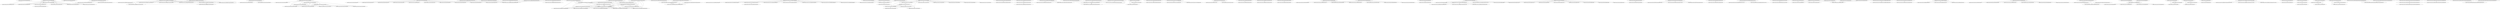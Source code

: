 digraph "ddg/ddg"
{
	"org.apache.commons.math.ode.TestProblemAbstract#107" -> "org.apache.commons.math.ode.TestProblemAbstract#143";
	"org.apache.commons.math.ode.TestProblemAbstract#96" -> "org.apache.commons.math.ode.TestProblemAbstract#127";
	"org.apache.commons.math.ode.nonstiff.DormandPrince54Integrator#53" -> "org.apache.commons.math.ode.nonstiff.DormandPrince54Integrator#104";
	"org.apache.commons.math.ode.nonstiff.AdaptiveStepsizeIntegrator#93" -> "org.apache.commons.math.ode.nonstiff.AdaptiveStepsizeIntegrator#315";
	"org.apache.commons.math.ode.ContinuousOutputModelTest#186" -> "org.apache.commons.math.ode.ContinuousOutputModelTest#43";
	"org.apache.commons.math.ode.ContinuousOutputModel#110" -> "org.apache.commons.math.ode.ContinuousOutputModel#182";
	"org.apache.commons.math.ode.AbstractIntegrator#64" -> "org.apache.commons.math.ode.AbstractIntegrator#87";
	"org.apache.commons.math.ode.TestProblemAbstract#96" -> "org.apache.commons.math.ode.TestProblemAbstract#135";
	"org.apache.commons.math.ode.TestProblemAbstract#96" -> "org.apache.commons.math.ode.TestProblemAbstract#119";
	"org.apache.commons.math.ode.nonstiff.AdaptiveStepsizeIntegrator#93" -> "org.apache.commons.math.ode.nonstiff.AdaptiveStepsizeIntegrator#171";
	"org.apache.commons.math.ode.nonstiff.EmbeddedRungeKuttaIntegrator#118" -> "org.apache.commons.math.ode.nonstiff.EmbeddedRungeKuttaIntegrator#199";
	"org.apache.commons.math.ode.AbstractIntegrator#64" -> "org.apache.commons.math.ode.AbstractIntegrator#123";
	"org.apache.commons.math.ode.sampling.AbstractStepInterpolator#89" -> "org.apache.commons.math.ode.sampling.AbstractStepInterpolator#341";
	"org.apache.commons.math.ode.sampling.AbstractStepInterpolator#89" -> "org.apache.commons.math.ode.sampling.AbstractStepInterpolator#141";
	"org.apache.commons.math.ode.sampling.AbstractStepInterpolator#341" -> "org.apache.commons.math.ode.sampling.AbstractStepInterpolator#141";
	"org.apache.commons.math.ode.nonstiff.DormandPrince54StepInterpolator#102" -> "org.apache.commons.math.ode.nonstiff.DormandPrince54StepInterpolator#117";
	"org.apache.commons.math.ode.sampling.AbstractStepInterpolator#171" -> "org.apache.commons.math.ode.sampling.AbstractStepInterpolator#219";
	"org.apache.commons.math.ode.events.CombinedEventsManager#52" -> "org.apache.commons.math.ode.events.CombinedEventsManager#102";
	"org.apache.commons.math.ode.events.CombinedEventsManager#52" -> "org.apache.commons.math.ode.events.CombinedEventsManager#71";
	"org.apache.commons.math.ode.sampling.AbstractStepInterpolator#219" -> "org.apache.commons.math.ode.sampling.AbstractStepInterpolator#211";
	"org.apache.commons.math.ode.AbstractIntegrator#159" -> "org.apache.commons.math.ode.AbstractIntegrator#179";
	"org.apache.commons.math.ode.AbstractIntegrator#143" -> "org.apache.commons.math.ode.AbstractIntegrator#179";
	"org.apache.commons.math.ode.AbstractIntegrator#167" -> "org.apache.commons.math.ode.AbstractIntegrator#179";
	"org.apache.commons.math.ode.TestProblemAbstract#96" -> "org.apache.commons.math.ode.TestProblemAbstract#170";
	"org.apache.commons.math.ode.nonstiff.AdaptiveStepsizeIntegrator#93" -> "org.apache.commons.math.ode.nonstiff.AdaptiveStepsizeIntegrator#209";
	"org.apache.commons.math.ode.nonstiff.AdaptiveStepsizeIntegrator#93" -> "org.apache.commons.math.ode.nonstiff.AdaptiveStepsizeIntegrator#323";
	"org.apache.commons.math.ode.nonstiff.AdaptiveStepsizeIntegrator#93" -> "org.apache.commons.math.ode.nonstiff.AdaptiveStepsizeIntegrator#330";
	"org.apache.commons.math.ode.sampling.AbstractStepInterpolator#211" -> "org.apache.commons.math.ode.sampling.AbstractStepInterpolator#219";
	"org.apache.commons.math.ode.events.CombinedEventsManager#52" -> "org.apache.commons.math.ode.events.CombinedEventsManager#127";
	"org.apache.commons.math.ode.sampling.AbstractStepInterpolator#211" -> "org.apache.commons.math.ode.sampling.AbstractStepInterpolator#230";
	"org.apache.commons.math.ode.sampling.AbstractStepInterpolator#245" -> "org.apache.commons.math.ode.sampling.AbstractStepInterpolator#272";
	"org.apache.commons.math.ode.sampling.AbstractStepInterpolator#219" -> "org.apache.commons.math.ode.sampling.AbstractStepInterpolator#272";
	"org.apache.commons.math.ode.nonstiff.DormandPrince54StepInterpolator#161" -> "org.apache.commons.math.ode.nonstiff.DormandPrince54StepInterpolator#171";
	"org.apache.commons.math.ode.nonstiff.DormandPrince54StepInterpolator#150" -> "org.apache.commons.math.ode.nonstiff.DormandPrince54StepInterpolator#171";
	"org.apache.commons.math.ode.sampling.AbstractStepInterpolator#171" -> "org.apache.commons.math.ode.sampling.AbstractStepInterpolator#272";
	"org.apache.commons.math.ode.events.EventState#95" -> "org.apache.commons.math.ode.events.EventState#151";
	"org.apache.commons.math.ode.AbstractIntegrator$EndTimeChecker#256" -> "org.apache.commons.math.ode.AbstractIntegrator$EndTimeChecker#267";
	"org.apache.commons.math.ode.sampling.AbstractStepInterpolator#171" -> "org.apache.commons.math.ode.sampling.AbstractStepInterpolator#251";
	"org.apache.commons.math.ode.sampling.AbstractStepInterpolator#219" -> "org.apache.commons.math.ode.sampling.AbstractStepInterpolator#235";
	"org.apache.commons.math.ode.events.EventState#151" -> "org.apache.commons.math.ode.events.EventState#172";
	"org.apache.commons.math.ode.events.EventState#95" -> "org.apache.commons.math.ode.events.EventState#172";
	"org.apache.commons.math.ode.events.CombinedEventsManager#52" -> "org.apache.commons.math.ode.events.CombinedEventsManager#202";
	"org.apache.commons.math.ode.events.EventState#95" -> "org.apache.commons.math.ode.events.EventState#285";
	"org.apache.commons.math.ode.events.EventState#172" -> "org.apache.commons.math.ode.events.EventState#285";
	"org.apache.commons.math.ode.events.CombinedEventsManager#52" -> "org.apache.commons.math.ode.events.CombinedEventsManager#215";
	"org.apache.commons.math.ode.events.EventState#285" -> "org.apache.commons.math.ode.events.EventState#304";
	"org.apache.commons.math.ode.ContinuousOutputModel#110" -> "org.apache.commons.math.ode.ContinuousOutputModel#200";
	"org.apache.commons.math.ode.sampling.AbstractStepInterpolator#219" -> "org.apache.commons.math.ode.sampling.AbstractStepInterpolator#341";
	"org.apache.commons.math.ode.sampling.AbstractStepInterpolator#211" -> "org.apache.commons.math.ode.sampling.AbstractStepInterpolator#141";
	"org.apache.commons.math.ode.sampling.AbstractStepInterpolator#219" -> "org.apache.commons.math.ode.sampling.AbstractStepInterpolator#141";
	"org.apache.commons.math.ode.sampling.AbstractStepInterpolator#245" -> "org.apache.commons.math.ode.sampling.AbstractStepInterpolator#141";
	"org.apache.commons.math.ode.sampling.AbstractStepInterpolator#171" -> "org.apache.commons.math.ode.sampling.AbstractStepInterpolator#141";
	"org.apache.commons.math.ode.nonstiff.RungeKuttaStepInterpolator#126" -> "org.apache.commons.math.ode.nonstiff.RungeKuttaStepInterpolator#81";
	"org.apache.commons.math.ode.nonstiff.DormandPrince54StepInterpolator#171" -> "org.apache.commons.math.ode.nonstiff.DormandPrince54StepInterpolator#117";
	"org.apache.commons.math.ode.nonstiff.DormandPrince54StepInterpolator#161" -> "org.apache.commons.math.ode.nonstiff.DormandPrince54StepInterpolator#117";
	"org.apache.commons.math.ode.events.CombinedEventsManager#52" -> "org.apache.commons.math.ode.events.CombinedEventsManager#235";
	"org.apache.commons.math.ode.events.EventState#172" -> "org.apache.commons.math.ode.events.EventState#319";
	"org.apache.commons.math.ode.nonstiff.AdaptiveStepsizeIntegrator#93" -> "org.apache.commons.math.ode.nonstiff.AdaptiveStepsizeIntegrator#280";
	"org.apache.commons.math.ode.nonstiff.EmbeddedRungeKuttaIntegrator#388" -> "org.apache.commons.math.ode.nonstiff.EmbeddedRungeKuttaIntegrator#199";
	"org.apache.commons.math.ode.nonstiff.EmbeddedRungeKuttaIntegrator#374" -> "org.apache.commons.math.ode.nonstiff.EmbeddedRungeKuttaIntegrator#199";
	"org.apache.commons.math.ode.nonstiff.EmbeddedRungeKuttaIntegrator#189" -> "org.apache.commons.math.ode.nonstiff.EmbeddedRungeKuttaIntegrator#199";
	"org.apache.commons.math.ode.events.EventState#285" -> "org.apache.commons.math.ode.events.EventState#172";
	"org.apache.commons.math.ode.events.EventState#95" -> "org.apache.commons.math.ode.events.EventState#42";
	"org.apache.commons.math.ode.events.CombinedEventsManager#127" -> "org.apache.commons.math.ode.events.CombinedEventsManager#187";
	"org.apache.commons.math.ode.events.EventState#172" -> "org.apache.commons.math.ode.events.EventState#271";
	"org.apache.commons.math.ode.events.EventState#285" -> "org.apache.commons.math.ode.events.EventState#319";
	"org.apache.commons.math.ode.AbstractIntegrator#64" -> "org.apache.commons.math.ode.AbstractIntegrator#92";
	"org.apache.commons.math.ode.ContinuousOutputModel#110" -> "org.apache.commons.math.ode.ContinuousOutputModel#255";
	"org.apache.commons.math.ode.sampling.AbstractStepInterpolator#141" -> "org.apache.commons.math.ode.sampling.AbstractStepInterpolator#230";
	"org.apache.commons.math.ode.sampling.AbstractStepInterpolator#141" -> "org.apache.commons.math.ode.sampling.AbstractStepInterpolator#235";
	"org.apache.commons.math.ode.ContinuousOutputModel#200" -> "org.apache.commons.math.ode.ContinuousOutputModel#358";
	"org.apache.commons.math.ode.nonstiff.DormandPrince853Integrator#61" -> "org.apache.commons.math.ode.nonstiff.DormandPrince853Integrator#216";
	"org.apache.commons.math.ode.nonstiff.DormandPrince853StepInterpolator#308" -> "org.apache.commons.math.ode.nonstiff.DormandPrince853StepInterpolator#318";
	"org.apache.commons.math.ode.nonstiff.DormandPrince853StepInterpolator#287" -> "org.apache.commons.math.ode.nonstiff.DormandPrince853StepInterpolator#318";
	"org.apache.commons.math.ode.nonstiff.DormandPrince853StepInterpolator#287" -> "org.apache.commons.math.ode.nonstiff.DormandPrince853StepInterpolator#392";
	"org.apache.commons.math.ode.nonstiff.DormandPrince853StepInterpolator#181" -> "org.apache.commons.math.ode.nonstiff.DormandPrince853StepInterpolator#318";
	"org.apache.commons.math.ode.nonstiff.DormandPrince853StepInterpolator#287" -> "org.apache.commons.math.ode.nonstiff.DormandPrince853StepInterpolator#245";
	"org.apache.commons.math.ode.nonstiff.DormandPrince853StepInterpolator#308" -> "org.apache.commons.math.ode.nonstiff.DormandPrince853StepInterpolator#245";
	"org.apache.commons.math.ode.ContinuousOutputModel#110" -> "org.apache.commons.math.ode.ContinuousOutputModel#126";
	"org.apache.commons.math.ode.ContinuousOutputModel#200" -> "org.apache.commons.math.ode.ContinuousOutputModel#126";
	"org.apache.commons.math.ode.sampling.AbstractStepInterpolator#141" -> "org.apache.commons.math.ode.sampling.AbstractStepInterpolator#341";
	"org.apache.commons.math.ode.ContinuousOutputModel#110" -> "org.apache.commons.math.ode.ContinuousOutputModel#347";
	"org.apache.commons.math.ode.ContinuousOutputModel#126" -> "org.apache.commons.math.ode.ContinuousOutputModel#347";
	"org.apache.commons.math.ode.sampling.AbstractStepInterpolator#141" -> "org.apache.commons.math.ode.sampling.AbstractStepInterpolator#272";
	"org.apache.commons.math.ode.nonstiff.DormandPrince853StepInterpolator#245" -> "org.apache.commons.math.ode.nonstiff.DormandPrince853StepInterpolator#318";
	"org.apache.commons.math.ode.ContinuousOutputModel#200" -> "org.apache.commons.math.ode.ContinuousOutputModel#347";
	"org.apache.commons.math.ode.ContinuousOutputModel#200" -> "org.apache.commons.math.ode.ContinuousOutputModel#219";
	"org.apache.commons.math.ode.sampling.AbstractStepInterpolator#272" -> "org.apache.commons.math.ode.sampling.AbstractStepInterpolator#141";
	"org.apache.commons.math.ode.nonstiff.DormandPrince853StepInterpolator#318" -> "org.apache.commons.math.ode.nonstiff.DormandPrince853StepInterpolator#245";
	"org.apache.commons.math.ode.ContinuousOutputModel#126" -> "org.apache.commons.math.ode.ContinuousOutputModel#219";
	"org.apache.commons.math.ode.ContinuousOutputModel#126" -> "org.apache.commons.math.ode.ContinuousOutputModel#227";
	"org.apache.commons.math.ode.ContinuousOutputModel#110" -> "org.apache.commons.math.ode.ContinuousOutputModel#237";
	"org.apache.commons.math.ode.ContinuousOutputModel#126" -> "org.apache.commons.math.ode.ContinuousOutputModel#237";
	"org.apache.commons.math.ode.sampling.AbstractStepInterpolator#141" -> "org.apache.commons.math.ode.sampling.AbstractStepInterpolator#240";
	"org.apache.commons.math.ode.ContinuousOutputModel#126" -> "org.apache.commons.math.ode.ContinuousOutputModel#358";
	"org.apache.commons.math.ode.ContinuousOutputModel#255" -> "org.apache.commons.math.ode.ContinuousOutputModel#347";
	"org.apache.commons.math.ode.ContinuousOutputModelTest#186" -> "org.apache.commons.math.ode.ContinuousOutputModelTest#56";
	"org.apache.commons.math.ode.ContinuousOutputModel#200" -> "org.apache.commons.math.ode.ContinuousOutputModel#255";
	"org.apache.commons.math.ode.nonstiff.DormandPrince54StepInterpolator#117" -> "org.apache.commons.math.ode.nonstiff.DormandPrince54StepInterpolator#171";
	"org.apache.commons.math.ode.TestProblem3#54" -> "org.apache.commons.math.ode.TestProblem3#105";
	"org.apache.commons.math.ode.sampling.AbstractStepInterpolator#107" -> "org.apache.commons.math.ode.sampling.AbstractStepInterpolator#219";
	"org.apache.commons.math.ode.sampling.AbstractStepInterpolator#107" -> "org.apache.commons.math.ode.sampling.AbstractStepInterpolator#251";
	"org.apache.commons.math.ode.sampling.AbstractStepInterpolator#107" -> "org.apache.commons.math.ode.sampling.AbstractStepInterpolator#141";
	"org.apache.commons.math.ode.nonstiff.ClassicalRungeKuttaIntegrator#49" -> "org.apache.commons.math.ode.nonstiff.ClassicalRungeKuttaIntegrator#71";
	"org.apache.commons.math.ode.FirstOrderConverterTest$Equations#85" -> "org.apache.commons.math.ode.FirstOrderConverterTest$Equations#91";
	"org.apache.commons.math.ode.FirstOrderConverter#77" -> "org.apache.commons.math.ode.FirstOrderConverter#91";
	"org.apache.commons.math.ode.nonstiff.RungeKuttaIntegrator#86" -> "org.apache.commons.math.ode.nonstiff.RungeKuttaIntegrator#100";
	"org.apache.commons.math.ode.events.CombinedEventsManager#52" -> "org.apache.commons.math.ode.events.CombinedEventsManager#109";
	"org.apache.commons.math.ode.FirstOrderConverter#77" -> "org.apache.commons.math.ode.FirstOrderConverter#105";
	"org.apache.commons.math.ode.FirstOrderConverterTest$Equations#85" -> "org.apache.commons.math.ode.FirstOrderConverterTest$Equations#96";
	"org.apache.commons.math.ode.sampling.AbstractStepInterpolator#107" -> "org.apache.commons.math.ode.sampling.AbstractStepInterpolator#272";
	"org.apache.commons.math.ode.nonstiff.AdamsNordsieckTransformer#136" -> "org.apache.commons.math.ode.nonstiff.AdamsNordsieckTransformer#203";
	"org.apache.commons.math.fraction.BigFractionField$LazyHolder#66" -> "org.apache.commons.math.fraction.BigFractionField$LazyHolder#64";
	"org.apache.commons.math.linear.Array2DRowFieldMatrix#125" -> "org.apache.commons.math.linear.Array2DRowFieldMatrix#418";
	"org.apache.commons.math.linear.Array2DRowFieldMatrix#125" -> "org.apache.commons.math.linear.Array2DRowFieldMatrix#412";
	"org.apache.commons.math.linear.AbstractFieldMatrix#52" -> "org.apache.commons.math.linear.AbstractFieldMatrix#159";
	"org.apache.commons.math.fraction.BigFraction#39" -> "org.apache.commons.math.fraction.BigFractionField#33";
	"org.apache.commons.math.linear.Array2DRowFieldMatrix#125" -> "org.apache.commons.math.linear.Array2DRowFieldMatrix#608";
	"org.apache.commons.math.fraction.BigFraction#124" -> "org.apache.commons.math.fraction.BigFraction#1028";
	"org.apache.commons.math.fraction.BigFraction#124" -> "org.apache.commons.math.fraction.BigFraction#712";
	"org.apache.commons.math.linear.FieldLUDecompositionImpl#72" -> "org.apache.commons.math.linear.FieldLUDecompositionImpl#218";
	"org.apache.commons.math.fraction.BigFraction#39" -> "org.apache.commons.math.ode.nonstiff.AdamsNordsieckTransformer#152";
	"org.apache.commons.math.linear.FieldLUDecompositionImpl$Solver#247" -> "org.apache.commons.math.linear.FieldLUDecompositionImpl$Solver#264";
	"org.apache.commons.math.fraction.BigFraction#124" -> "org.apache.commons.math.fraction.BigFraction#674";
	"org.apache.commons.math.fraction.BigFraction#124" -> "org.apache.commons.math.fraction.BigFraction#1016";
	"org.apache.commons.math.fraction.BigFraction#39" -> "org.apache.commons.math.fraction.BigFraction#903";
	"org.apache.commons.math.fraction.BigFraction#124" -> "org.apache.commons.math.fraction.BigFraction#791";
	"org.apache.commons.math.fraction.BigFraction#124" -> "org.apache.commons.math.fraction.BigFraction#903";
	"org.apache.commons.math.linear.FieldLUDecompositionImpl$Solver#247" -> "org.apache.commons.math.linear.FieldLUDecompositionImpl$Solver#366";
	"org.apache.commons.math.linear.Array2DRowFieldMatrix#125" -> "org.apache.commons.math.linear.Array2DRowFieldMatrix#366";
	"org.apache.commons.math.linear.Array2DRowFieldMatrix#125" -> "org.apache.commons.math.linear.Array2DRowFieldMatrix#472";
	"org.apache.commons.math.fraction.BigFraction#124" -> "org.apache.commons.math.fraction.BigFraction#921";
	"org.apache.commons.math.linear.DefaultFieldMatrixChangingVisitor#42" -> "org.apache.commons.math.linear.DefaultFieldMatrixChangingVisitor#59";
	"org.apache.commons.math.linear.FieldLUDecompositionImpl$Solver#247" -> "org.apache.commons.math.linear.FieldLUDecompositionImpl$Solver#422";
	"org.apache.commons.math.fraction.BigFraction#39" -> "org.apache.commons.math.fraction.BigFractionField#33";
	"org.apache.commons.math.linear.Array2DRowFieldMatrix#85" -> "org.apache.commons.math.linear.Array2DRowFieldMatrix#378";
	"org.apache.commons.math.linear.Array2DRowFieldMatrix#85" -> "org.apache.commons.math.linear.Array2DRowFieldMatrix#412";
	"org.apache.commons.math.linear.Array2DRowFieldMatrix#85" -> "org.apache.commons.math.linear.Array2DRowFieldMatrix#418";
	"org.apache.commons.math.linear.Array2DRowFieldMatrix#85" -> "org.apache.commons.math.linear.Array2DRowFieldMatrix#366";
	"org.apache.commons.math.fraction.BigFraction#39" -> "org.apache.commons.math.linear.MatrixUtils$BigFractionMatrixConverter#721";
	"org.apache.commons.math.linear.Array2DRowFieldMatrix#125" -> "org.apache.commons.math.linear.Array2DRowFieldMatrix#488";
	"org.apache.commons.math.linear.MatrixUtils$BigFractionMatrixConverter#728" -> "org.apache.commons.math.linear.MatrixUtils$BigFractionMatrixConverter#734";
	"org.apache.commons.math.fraction.BigFraction#124" -> "org.apache.commons.math.fraction.BigFraction#692";
	"org.apache.commons.math.linear.DefaultFieldMatrixPreservingVisitor#42" -> "org.apache.commons.math.linear.DefaultFieldMatrixPreservingVisitor#58";
	"org.apache.commons.math.linear.MatrixUtils$BigFractionMatrixConverter#728" -> "org.apache.commons.math.linear.MatrixUtils$BigFractionMatrixConverter#741";
	"org.apache.commons.math.ode.MultistepIntegrator#112" -> "org.apache.commons.math.ode.MultistepIntegrator#215";
	"org.apache.commons.math.ode.AbstractIntegrator#64" -> "org.apache.commons.math.ode.AbstractIntegrator#116";
	"org.apache.commons.math.ode.events.CombinedEventsManager#52" -> "org.apache.commons.math.ode.events.CombinedEventsManager#94";
	"org.apache.commons.math.ode.AbstractIntegrator#64" -> "org.apache.commons.math.ode.AbstractIntegrator#97";
	"org.apache.commons.math.ode.MultistepIntegrator$CountingDifferentialEquations#388" -> "org.apache.commons.math.ode.MultistepIntegrator$CountingDifferentialEquations#400";
	"org.apache.commons.math.ode.MultistepIntegrator#112" -> "org.apache.commons.math.ode.MultistepIntegrator#59";
	"org.apache.commons.math.ode.sampling.AbstractStepInterpolator#245" -> "org.apache.commons.math.ode.sampling.AbstractStepInterpolator#287";
	"org.apache.commons.math.ode.sampling.AbstractStepInterpolator#219" -> "org.apache.commons.math.ode.sampling.AbstractStepInterpolator#287";
	"org.apache.commons.math.ode.sampling.AbstractStepInterpolator#171" -> "org.apache.commons.math.ode.sampling.AbstractStepInterpolator#287";
	"org.apache.commons.math.ode.MultistepIntegrator$NordsieckInitializer#316" -> "org.apache.commons.math.ode.MultistepIntegrator$NordsieckInitializer#324";
	"org.apache.commons.math.ode.nonstiff.AdamsIntegrator#55" -> "org.apache.commons.math.ode.nonstiff.AdamsIntegrator#94";
	"org.apache.commons.math.ode.nonstiff.AdamsNordsieckTransformer#152" -> "org.apache.commons.math.ode.nonstiff.AdamsNordsieckTransformer#262";
	"org.apache.commons.math.linear.Array2DRowRealMatrix#134" -> "org.apache.commons.math.linear.Array2DRowRealMatrix#426";
	"org.apache.commons.math.linear.Array2DRowRealMatrix#134" -> "org.apache.commons.math.linear.Array2DRowRealMatrix#420";
	"org.apache.commons.math.linear.Array2DRowRealMatrix#134" -> "org.apache.commons.math.linear.Array2DRowRealMatrix#292";
	"org.apache.commons.math.ode.sampling.AbstractStepInterpolator#171" -> "org.apache.commons.math.ode.sampling.AbstractStepInterpolator#240";
	"org.apache.commons.math.ode.sampling.NordsieckStepInterpolator#127" -> "org.apache.commons.math.ode.sampling.NordsieckStepInterpolator#144";
	"org.apache.commons.math.linear.Array2DRowRealMatrix#134" -> "org.apache.commons.math.linear.Array2DRowRealMatrix#328";
	"org.apache.commons.math.linear.Array2DRowRealMatrix#134" -> "org.apache.commons.math.linear.Array2DRowRealMatrix#374";
	"org.apache.commons.math.ode.MultistepIntegrator#271" -> "org.apache.commons.math.ode.MultistepIntegrator#293";
	"org.apache.commons.math.ode.MultistepIntegrator#257" -> "org.apache.commons.math.ode.MultistepIntegrator#293";
	"org.apache.commons.math.ode.MultistepIntegrator#285" -> "org.apache.commons.math.ode.MultistepIntegrator#293";
	"org.apache.commons.math.ode.MultistepIntegrator#112" -> "org.apache.commons.math.ode.MultistepIntegrator#293";
	"org.apache.commons.math.ode.sampling.NordsieckStepInterpolator#127" -> "org.apache.commons.math.ode.sampling.NordsieckStepInterpolator#188";
	"org.apache.commons.math.ode.sampling.NordsieckStepInterpolator#144" -> "org.apache.commons.math.ode.sampling.NordsieckStepInterpolator#188";
	"org.apache.commons.math.ode.sampling.NordsieckStepInterpolator#110" -> "org.apache.commons.math.ode.sampling.NordsieckStepInterpolator#188";
	"org.apache.commons.math.ode.nonstiff.AdamsIntegrator#55" -> "org.apache.commons.math.ode.nonstiff.AdamsIntegrator#109";
	"org.apache.commons.math.ode.nonstiff.AdamsNordsieckTransformer#152" -> "org.apache.commons.math.ode.nonstiff.AdamsNordsieckTransformer#283";
	"org.apache.commons.math.ode.nonstiff.AdamsIntegrator#55" -> "org.apache.commons.math.ode.nonstiff.AdamsIntegrator#128";
	"org.apache.commons.math.ode.nonstiff.AdamsNordsieckTransformer#152" -> "org.apache.commons.math.ode.nonstiff.AdamsNordsieckTransformer#302";
	"org.apache.commons.math.ode.sampling.AbstractStepInterpolator#245" -> "org.apache.commons.math.ode.sampling.AbstractStepInterpolator#240";
	"org.apache.commons.math.ode.TestProblemHandler#56" -> "org.apache.commons.math.ode.TestProblemHandler#77";
	"org.apache.commons.math.ode.nonstiff.AdaptiveStepsizeIntegrator#315" -> "org.apache.commons.math.ode.nonstiff.AdaptiveStepsizeIntegrator#310";
	"org.apache.commons.math.ode.AbstractIntegrator#64" -> "org.apache.commons.math.ode.AbstractIntegrator#138";
	"org.apache.commons.math.ode.TestProblemAbstract#115" -> "org.apache.commons.math.ode.TestProblemAbstract#151";
	"org.apache.commons.math.ode.TestProblem6#48" -> "org.apache.commons.math.ode.TestProblem6#86";
	"org.apache.commons.math.ode.TestProblemHandler#67" -> "org.apache.commons.math.ode.TestProblemHandler#77";
	"org.apache.commons.math.ode.AbstractIntegrator#179" -> "org.apache.commons.math.ode.AbstractIntegrator#153";
	"org.apache.commons.math.fraction.BigFraction#39" -> "org.apache.commons.math.fraction.BigFraction#1092";
	"org.apache.commons.math.fraction.BigFraction#124" -> "org.apache.commons.math.fraction.BigFraction#1092";
	"org.apache.commons.math.ode.nonstiff.AdaptiveStepsizeIntegrator#123" -> "org.apache.commons.math.ode.nonstiff.AdaptiveStepsizeIntegrator#315";
	"org.apache.commons.math.ode.nonstiff.DormandPrince853Integrator#61" -> "org.apache.commons.math.ode.nonstiff.DormandPrince853Integrator#233";
	"org.apache.commons.math.ode.nonstiff.AdaptiveStepsizeIntegrator#123" -> "org.apache.commons.math.ode.nonstiff.AdaptiveStepsizeIntegrator#171";
	"org.apache.commons.math.ode.MultistepIntegrator#158" -> "org.apache.commons.math.ode.MultistepIntegrator#215";
	"org.apache.commons.math.ode.nonstiff.EmbeddedRungeKuttaIntegrator#156" -> "org.apache.commons.math.ode.nonstiff.EmbeddedRungeKuttaIntegrator#199";
	"org.apache.commons.math.ode.nonstiff.AdaptiveStepsizeIntegrator#123" -> "org.apache.commons.math.ode.nonstiff.AdaptiveStepsizeIntegrator#209";
	"org.apache.commons.math.ode.nonstiff.AdaptiveStepsizeIntegrator#123" -> "org.apache.commons.math.ode.nonstiff.AdaptiveStepsizeIntegrator#323";
	"org.apache.commons.math.ode.nonstiff.AdaptiveStepsizeIntegrator#123" -> "org.apache.commons.math.ode.nonstiff.AdaptiveStepsizeIntegrator#330";
	"org.apache.commons.math.ode.nonstiff.AdaptiveStepsizeIntegrator#123" -> "org.apache.commons.math.ode.nonstiff.AdaptiveStepsizeIntegrator#280";
	"org.apache.commons.math.ode.TestProblem1#47" -> "org.apache.commons.math.ode.TestProblem1#81";
	"org.apache.commons.math.MathException#67" -> "org.apache.commons.math.MathException#153";
	"org.apache.commons.math.ode.TestProblemHandler#77" -> "org.apache.commons.math.ode.TestProblemHandler#123";
	"org.apache.commons.math.ode.TestProblemHandler#77" -> "org.apache.commons.math.ode.TestProblemHandler#131";
	"org.apache.commons.math.ode.TestProblemAbstract#170" -> "org.apache.commons.math.ode.TestProblemAbstract#166";
	"org.apache.commons.math.ode.TestProblemHandler#77" -> "org.apache.commons.math.ode.TestProblemHandler#139";
	"org.apache.commons.math.ode.AbstractIntegrator#64" -> "org.apache.commons.math.ode.AbstractIntegrator#82";
	"org.apache.commons.math.ode.nonstiff.AdamsMoultonIntegrator$Corrector#390" -> "org.apache.commons.math.ode.nonstiff.AdamsMoultonIntegrator$Corrector#400";
	"org.apache.commons.math.linear.Array2DRowRealMatrix#134" -> "org.apache.commons.math.linear.Array2DRowRealMatrix#496";
	"org.apache.commons.math.ode.nonstiff.AdamsMoultonIntegrator$Corrector#390" -> "org.apache.commons.math.ode.nonstiff.AdamsMoultonIntegrator$Corrector#406";
	"org.apache.commons.math.ode.nonstiff.AdamsMoultonIntegrator$Corrector#390" -> "org.apache.commons.math.ode.nonstiff.AdamsMoultonIntegrator$Corrector#424";
	"org.apache.commons.math.ode.AbstractIntegrator#64" -> "org.apache.commons.math.ode.AbstractIntegrator#133";
	"org.apache.commons.math.ode.TestProblemFactory#26" -> "org.apache.commons.math.ode.TestProblemFactory#47";
	"org.apache.commons.math.ode.TestProblemAbstract#96" -> "org.apache.commons.math.ode.TestProblemAbstract#67";
	"org.apache.commons.math.ode.TestProblemAbstract#115" -> "org.apache.commons.math.ode.TestProblemAbstract#67";
	"org.apache.commons.math.ode.TestProblemAbstract#107" -> "org.apache.commons.math.ode.TestProblemAbstract#67";
	"org.apache.commons.math.ode.TestProblem1#47" -> "org.apache.commons.math.ode.TestProblem1#61";
	"org.apache.commons.math.ode.TestProblemAbstract#67" -> "org.apache.commons.math.ode.TestProblemAbstract#143";
	"org.apache.commons.math.ode.TestProblemAbstract#67" -> "org.apache.commons.math.ode.TestProblemAbstract#127";
	"org.apache.commons.math.ode.AbstractIntegrator#64" -> "org.apache.commons.math.ode.AbstractIntegrator#111";
	"org.apache.commons.math.ode.events.CombinedEventsManager#52" -> "org.apache.commons.math.ode.events.CombinedEventsManager#82";
	"org.apache.commons.math.ode.TestProblemAbstract#67" -> "org.apache.commons.math.ode.TestProblemAbstract#135";
	"org.apache.commons.math.ode.TestProblemAbstract#67" -> "org.apache.commons.math.ode.TestProblemAbstract#119";
	"org.apache.commons.math.ode.TestProblemAbstract#67" -> "org.apache.commons.math.ode.TestProblemAbstract#170";
	"org.apache.commons.math.ode.TestProblemAbstract#67" -> "org.apache.commons.math.ode.TestProblemAbstract#151";
	"org.apache.commons.math.ode.TestProblem1#61" -> "org.apache.commons.math.ode.TestProblem1#81";
	"org.apache.commons.math.ode.TestProblem2#48" -> "org.apache.commons.math.ode.TestProblem2#62";
	"org.apache.commons.math.ode.TestProblem2#62" -> "org.apache.commons.math.ode.TestProblem2#82";
	"org.apache.commons.math.ode.TestProblem3#54" -> "org.apache.commons.math.ode.TestProblem3#76";
	"org.apache.commons.math.ode.TestProblem3#76" -> "org.apache.commons.math.ode.TestProblem3#105";
	"org.apache.commons.math.ode.TestProblem4#51" -> "org.apache.commons.math.ode.TestProblem4#66";
	"org.apache.commons.math.ode.AbstractIntegrator#64" -> "org.apache.commons.math.ode.AbstractIntegrator#105";
	"org.apache.commons.math.ode.events.EventState#95" -> "org.apache.commons.math.ode.events.EventState#117";
	"org.apache.commons.math.ode.events.EventState#95" -> "org.apache.commons.math.ode.events.EventState#124";
	"org.apache.commons.math.ode.events.EventState#95" -> "org.apache.commons.math.ode.events.EventState#131";
	"org.apache.commons.math.ode.events.EventState#95" -> "org.apache.commons.math.ode.events.EventState#138";
	"org.apache.commons.math.ode.TestProblem4$Bounce#101" -> "org.apache.commons.math.ode.TestProblem4$Bounce#106";
	"org.apache.commons.math.ode.TestProblem4#66" -> "org.apache.commons.math.ode.TestProblem4#89";
	"org.apache.commons.math.ode.TestProblem4$Bounce#101" -> "org.apache.commons.math.ode.TestProblem4$Bounce#111";
	"org.apache.commons.math.ode.events.EventState#95" -> "org.apache.commons.math.ode.events.EventState#319";
	"org.apache.commons.math.ode.TestProblem4$Bounce#111" -> "org.apache.commons.math.ode.TestProblem4$Bounce#106";
	"org.apache.commons.math.ode.TestProblem6#48" -> "org.apache.commons.math.ode.TestProblem6#62";
	"org.apache.commons.math.ode.TestProblem6#62" -> "org.apache.commons.math.ode.TestProblem6#86";
	"org.apache.commons.math.ode.nonstiff.ClassicalRungeKuttaIntegratorTest$KeplerHandler#186" -> "org.apache.commons.math.ode.nonstiff.ClassicalRungeKuttaIntegratorTest$KeplerHandler#199";
	"org.apache.commons.math.ode.nonstiff.ClassicalRungeKuttaIntegratorTest$KeplerHandler#194" -> "org.apache.commons.math.ode.nonstiff.ClassicalRungeKuttaIntegratorTest$KeplerHandler#199";
	"org.apache.commons.math.ode.sampling.AbstractStepInterpolator#141" -> "org.apache.commons.math.ode.sampling.AbstractStepInterpolator#374";
	"org.apache.commons.math.ode.nonstiff.RungeKuttaStepInterpolator#81" -> "org.apache.commons.math.ode.nonstiff.RungeKuttaStepInterpolator#137";
	"org.apache.commons.math.ode.sampling.AbstractStepInterpolator#416" -> "org.apache.commons.math.ode.sampling.AbstractStepInterpolator#230";
	"org.apache.commons.math.ode.sampling.AbstractStepInterpolator#416" -> "org.apache.commons.math.ode.sampling.AbstractStepInterpolator#235";
	"org.apache.commons.math.ode.sampling.AbstractStepInterpolator#416" -> "org.apache.commons.math.ode.sampling.AbstractStepInterpolator#272";
	"org.apache.commons.math.ode.nonstiff.AdaptiveStepsizeIntegrator#93" -> "org.apache.commons.math.ode.nonstiff.AdaptiveStepsizeIntegrator#150";
	"org.apache.commons.math.ode.nonstiff.AdaptiveStepsizeIntegrator#150" -> "org.apache.commons.math.ode.nonstiff.AdaptiveStepsizeIntegrator#209";
	"org.apache.commons.math.ode.nonstiff.DormandPrince54IntegratorTest$DP54SmallLastHandler#134" -> "org.apache.commons.math.ode.nonstiff.DormandPrince54IntegratorTest$DP54SmallLastHandler#147";
	"org.apache.commons.math.ode.nonstiff.DormandPrince54IntegratorTest$DP54SmallLastHandler#147" -> "org.apache.commons.math.ode.nonstiff.DormandPrince54IntegratorTest$DP54SmallLastHandler#155";
	"org.apache.commons.math.ode.nonstiff.DormandPrince54IntegratorTest$VariableHandler#329" -> "org.apache.commons.math.ode.nonstiff.DormandPrince54IntegratorTest$VariableHandler#336";
	"org.apache.commons.math.ode.nonstiff.DormandPrince54Integrator#53" -> "org.apache.commons.math.ode.nonstiff.DormandPrince54Integrator#120";
	"org.apache.commons.math.ode.TestProblem4#51" -> "org.apache.commons.math.ode.TestProblem4#89";
	"org.apache.commons.math.ode.TestProblemHandler#77" -> "org.apache.commons.math.ode.TestProblemHandler#147";
	"org.apache.commons.math.ode.nonstiff.DormandPrince54IntegratorTest$KeplerHandler#285" -> "org.apache.commons.math.ode.nonstiff.DormandPrince54IntegratorTest$KeplerHandler#292";
	"org.apache.commons.math.ode.nonstiff.DormandPrince54IntegratorTest$KeplerHandler#277" -> "org.apache.commons.math.ode.nonstiff.DormandPrince54IntegratorTest$KeplerHandler#292";
	"org.apache.commons.math.ode.nonstiff.EmbeddedRungeKuttaIntegrator#189" -> "org.apache.commons.math.ode.nonstiff.EmbeddedRungeKuttaIntegrator#182";
}
